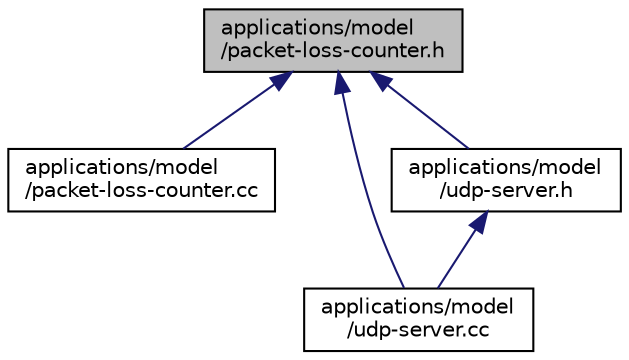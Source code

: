 digraph "applications/model/packet-loss-counter.h"
{
  edge [fontname="Helvetica",fontsize="10",labelfontname="Helvetica",labelfontsize="10"];
  node [fontname="Helvetica",fontsize="10",shape=record];
  Node1 [label="applications/model\l/packet-loss-counter.h",height=0.2,width=0.4,color="black", fillcolor="grey75", style="filled", fontcolor="black"];
  Node1 -> Node2 [dir="back",color="midnightblue",fontsize="10",style="solid"];
  Node2 [label="applications/model\l/packet-loss-counter.cc",height=0.2,width=0.4,color="black", fillcolor="white", style="filled",URL="$df/d37/packet-loss-counter_8cc.html"];
  Node1 -> Node3 [dir="back",color="midnightblue",fontsize="10",style="solid"];
  Node3 [label="applications/model\l/udp-server.cc",height=0.2,width=0.4,color="black", fillcolor="white", style="filled",URL="$df/d1d/udp-server_8cc.html"];
  Node1 -> Node4 [dir="back",color="midnightblue",fontsize="10",style="solid"];
  Node4 [label="applications/model\l/udp-server.h",height=0.2,width=0.4,color="black", fillcolor="white", style="filled",URL="$d3/d7e/udp-server_8h.html"];
  Node4 -> Node3 [dir="back",color="midnightblue",fontsize="10",style="solid"];
}
